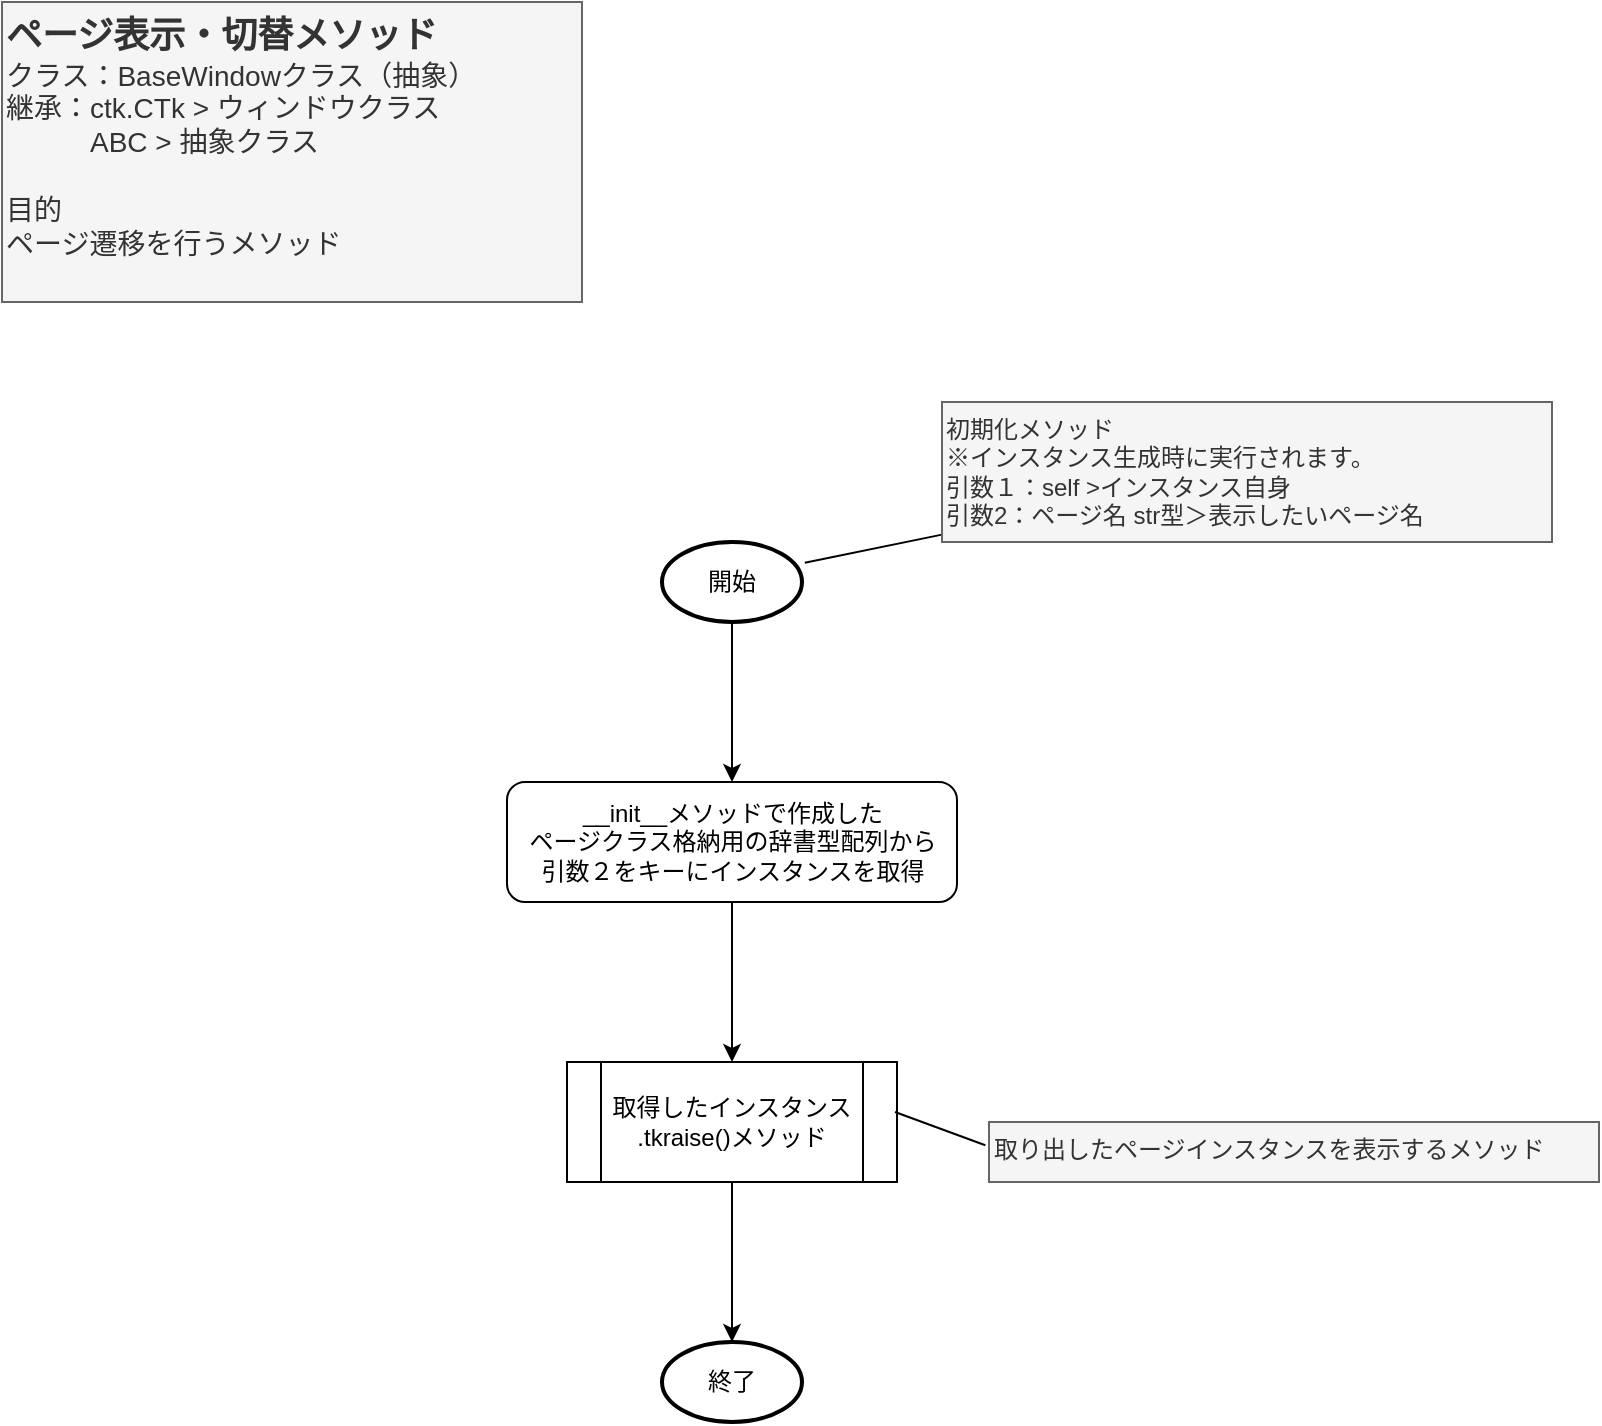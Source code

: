 <mxfile>
    <diagram id="_Ks05DfC0NFa8EsFKxHR" name="show_page(BaseWindowクラス)">
        <mxGraphModel dx="732" dy="563" grid="1" gridSize="10" guides="1" tooltips="1" connect="1" arrows="1" fold="1" page="1" pageScale="1" pageWidth="827" pageHeight="1169" math="0" shadow="0">
            <root>
                <mxCell id="0"/>
                <mxCell id="1" parent="0"/>
                <mxCell id="urqCKB8OjLkegGVaL-lm-1" value="&lt;b&gt;&lt;font style=&quot;font-size: 18px;&quot;&gt;ページ表示・切替メソッド&lt;/font&gt;&lt;/b&gt;&lt;div&gt;&lt;font style=&quot;font-size: 14px;&quot;&gt;クラス：BaseWindowクラス（抽象）&lt;/font&gt;&lt;/div&gt;&lt;div&gt;&lt;div style=&quot;font-size: 14px;&quot;&gt;継承：ctk.CTk &amp;gt; ウィンドウクラス&lt;/div&gt;&lt;/div&gt;&lt;div style=&quot;font-size: 14px;&quot;&gt;　　　ABC &amp;gt; 抽象クラス&lt;/div&gt;&lt;div style=&quot;font-size: 14px;&quot;&gt;&lt;br&gt;&lt;/div&gt;&lt;div style=&quot;font-size: 14px;&quot;&gt;目的&lt;/div&gt;&lt;div style=&quot;font-size: 14px;&quot;&gt;ページ遷移を行うメソッド&lt;/div&gt;" style="text;html=1;align=left;verticalAlign=top;whiteSpace=wrap;rounded=0;fillColor=#f5f5f5;fontColor=#333333;strokeColor=#666666;" parent="1" vertex="1">
                    <mxGeometry x="20" y="30" width="290" height="150" as="geometry"/>
                </mxCell>
                <mxCell id="jg_A2M14E6mrpv6N6p9t-1" value="開始" style="strokeWidth=2;html=1;shape=mxgraph.flowchart.start_1;whiteSpace=wrap;" parent="1" vertex="1">
                    <mxGeometry x="350" y="300" width="70" height="40" as="geometry"/>
                </mxCell>
                <mxCell id="jg_A2M14E6mrpv6N6p9t-2" style="rounded=0;orthogonalLoop=1;jettySize=auto;html=1;entryX=1.02;entryY=0.26;entryDx=0;entryDy=0;endArrow=none;endFill=0;entryPerimeter=0;" parent="1" source="jg_A2M14E6mrpv6N6p9t-3" target="jg_A2M14E6mrpv6N6p9t-1" edge="1">
                    <mxGeometry relative="1" as="geometry">
                        <mxPoint x="425" y="330" as="targetPoint"/>
                    </mxGeometry>
                </mxCell>
                <mxCell id="jg_A2M14E6mrpv6N6p9t-3" value="&lt;div&gt;初期化メソッド&lt;/div&gt;&lt;div&gt;※インスタンス生成時に実行されます。&lt;/div&gt;&lt;div&gt;引数１：self &amp;gt;インスタンス自身&lt;/div&gt;&lt;div&gt;引数2：ページ名 str型＞表示したいページ名&lt;/div&gt;&lt;div&gt;&lt;br&gt;&lt;/div&gt;" style="text;html=1;align=left;verticalAlign=top;whiteSpace=wrap;rounded=0;fillColor=#f5f5f5;fontColor=#333333;strokeColor=#666666;" parent="1" vertex="1">
                    <mxGeometry x="490" y="230" width="305" height="70" as="geometry"/>
                </mxCell>
                <mxCell id="jg_A2M14E6mrpv6N6p9t-6" value="" style="edgeStyle=orthogonalEdgeStyle;rounded=0;orthogonalLoop=1;jettySize=auto;html=1;" parent="1" edge="1">
                    <mxGeometry relative="1" as="geometry">
                        <mxPoint x="385" y="340" as="sourcePoint"/>
                        <mxPoint x="385" y="420" as="targetPoint"/>
                    </mxGeometry>
                </mxCell>
                <mxCell id="jg_A2M14E6mrpv6N6p9t-7" value="" style="edgeStyle=orthogonalEdgeStyle;rounded=0;orthogonalLoop=1;jettySize=auto;html=1;" parent="1" edge="1">
                    <mxGeometry relative="1" as="geometry">
                        <mxPoint x="385" y="480" as="sourcePoint"/>
                        <mxPoint x="385" y="560" as="targetPoint"/>
                    </mxGeometry>
                </mxCell>
                <mxCell id="jg_A2M14E6mrpv6N6p9t-11" value="__init__メソッドで作成した&lt;div&gt;ページクラス格納用の辞書型配列から&lt;/div&gt;&lt;div&gt;引数２をキーにインスタンスを取得&lt;/div&gt;" style="rounded=1;whiteSpace=wrap;html=1;" parent="1" vertex="1">
                    <mxGeometry x="272.5" y="420" width="225" height="60" as="geometry"/>
                </mxCell>
                <mxCell id="1yRM1yAwGfQ0_SUAc873-6" value="" style="edgeStyle=orthogonalEdgeStyle;rounded=0;orthogonalLoop=1;jettySize=auto;html=1;" parent="1" source="1yRM1yAwGfQ0_SUAc873-2" target="1yRM1yAwGfQ0_SUAc873-5" edge="1">
                    <mxGeometry relative="1" as="geometry"/>
                </mxCell>
                <mxCell id="1yRM1yAwGfQ0_SUAc873-2" value="取得したインスタンス&lt;div&gt;.tkraise()メソッド&lt;/div&gt;" style="shape=process;whiteSpace=wrap;html=1;backgroundOutline=1;" parent="1" vertex="1">
                    <mxGeometry x="302.5" y="560" width="165" height="60" as="geometry"/>
                </mxCell>
                <mxCell id="1yRM1yAwGfQ0_SUAc873-3" style="rounded=0;orthogonalLoop=1;jettySize=auto;html=1;entryX=1;entryY=0.25;entryDx=0;entryDy=0;exitX=-0.006;exitY=0.387;exitDx=0;exitDy=0;exitPerimeter=0;endArrow=none;endFill=0;" parent="1" source="1yRM1yAwGfQ0_SUAc873-4" edge="1">
                    <mxGeometry relative="1" as="geometry">
                        <mxPoint x="466.5" y="585" as="targetPoint"/>
                    </mxGeometry>
                </mxCell>
                <mxCell id="1yRM1yAwGfQ0_SUAc873-4" value="取り出したページインスタンスを表示するメソッド" style="text;html=1;align=left;verticalAlign=top;whiteSpace=wrap;rounded=0;fillColor=#f5f5f5;fontColor=#333333;strokeColor=#666666;" parent="1" vertex="1">
                    <mxGeometry x="513.5" y="590" width="305" height="30" as="geometry"/>
                </mxCell>
                <mxCell id="1yRM1yAwGfQ0_SUAc873-5" value="終了" style="strokeWidth=2;html=1;shape=mxgraph.flowchart.start_1;whiteSpace=wrap;" parent="1" vertex="1">
                    <mxGeometry x="350" y="700" width="70" height="40" as="geometry"/>
                </mxCell>
            </root>
        </mxGraphModel>
    </diagram>
</mxfile>